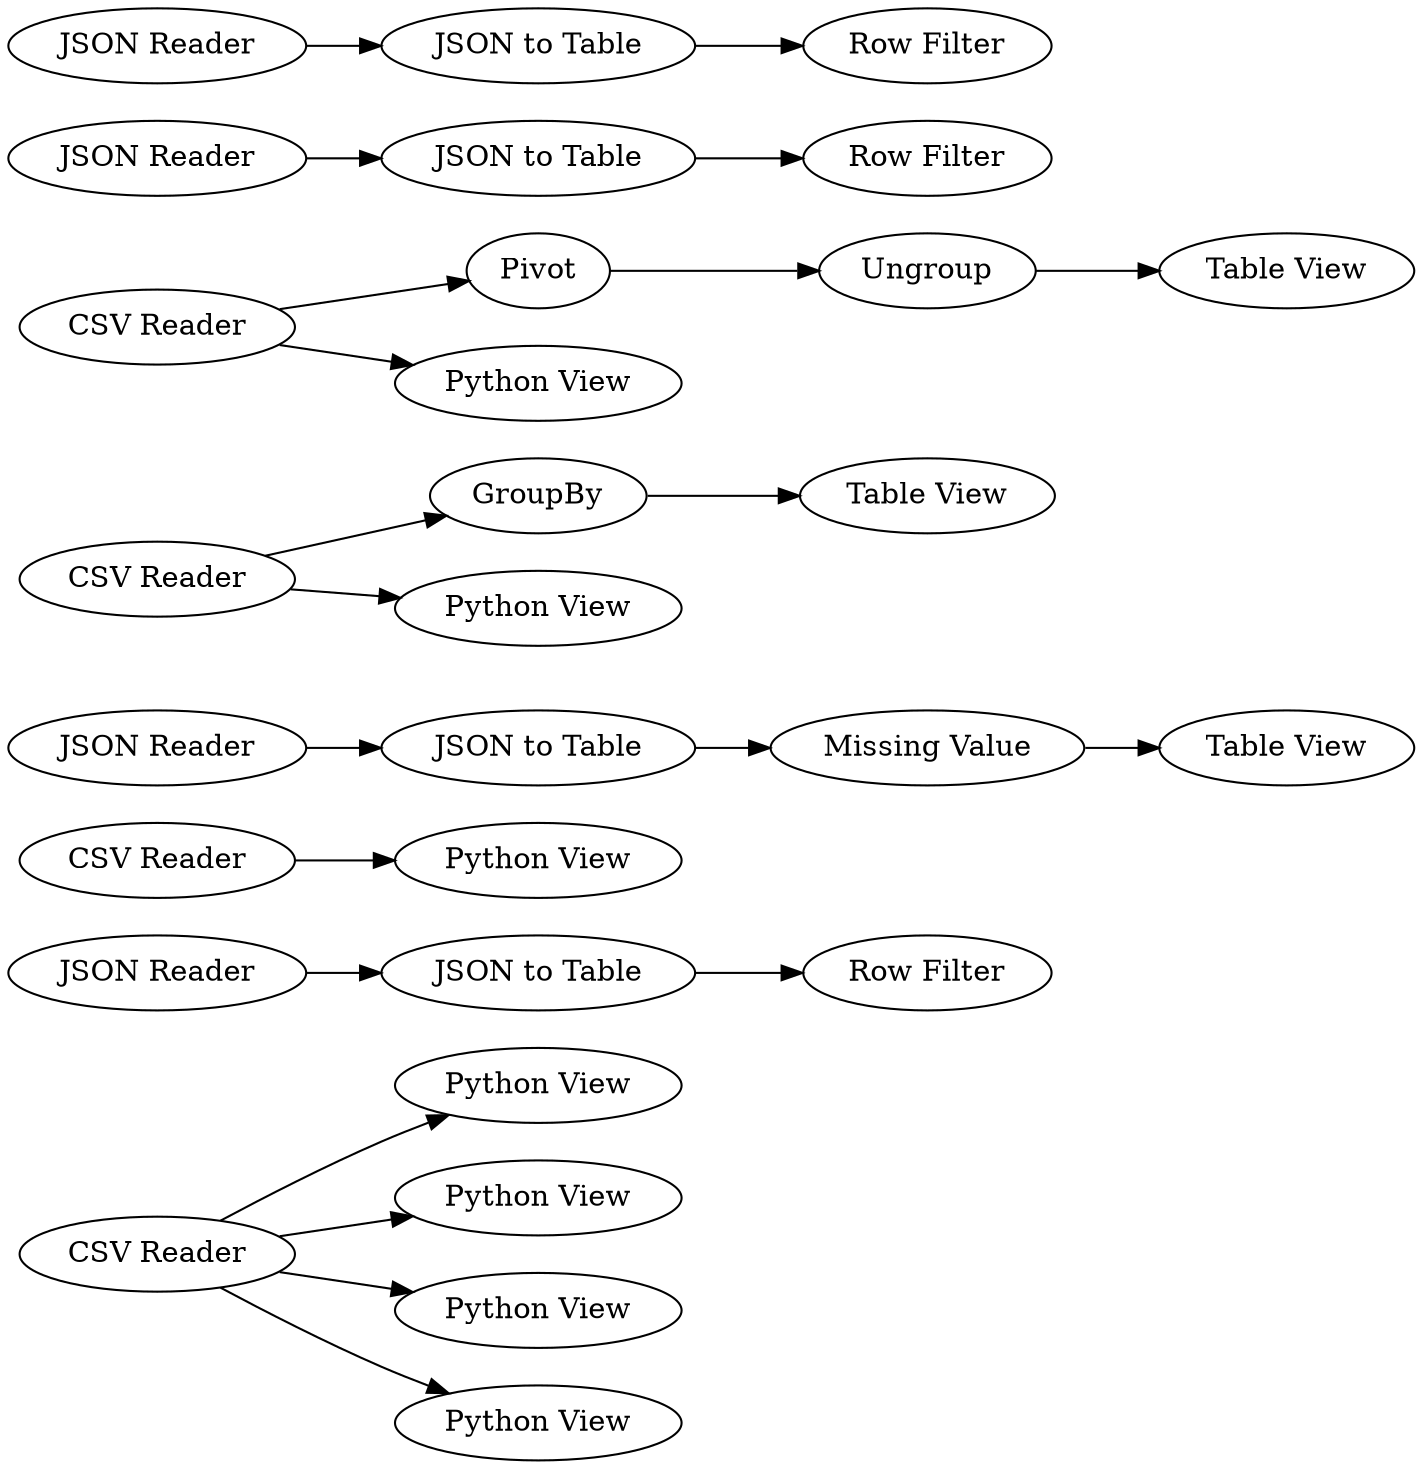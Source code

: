 digraph {
	6 -> 5
	41 -> 42
	15 -> 14
	38 -> 36
	6 -> 23
	36 -> 39
	40 -> 41
	22 -> 27
	6 -> 16
	29 -> 30
	17 -> 18
	44 -> 45
	37 -> 38
	47 -> 48
	6 -> 7
	19 -> 29
	43 -> 44
	48 -> 46
	19 -> 20
	30 -> 28
	17 -> 22
	27 [label="Table View"]
	7 [label="Python View"]
	45 [label="Row Filter"]
	18 [label="Python View"]
	17 [label="CSV Reader"]
	19 [label="CSV Reader"]
	41 [label="JSON to Table"]
	6 [label="CSV Reader"]
	15 [label="CSV Reader"]
	16 [label="Python View"]
	48 [label="JSON to Table"]
	42 [label="Row Filter"]
	22 [label=GroupBy]
	28 [label="Table View"]
	23 [label="Python View"]
	47 [label="JSON Reader"]
	14 [label="Python View"]
	38 [label="JSON to Table"]
	5 [label="Python View"]
	20 [label="Python View"]
	43 [label="JSON Reader"]
	44 [label="JSON to Table"]
	29 [label=Pivot]
	36 [label="Missing Value"]
	46 [label="Row Filter"]
	40 [label="JSON Reader"]
	39 [label="Table View"]
	30 [label=Ungroup]
	37 [label="JSON Reader"]
	rankdir=LR
}
